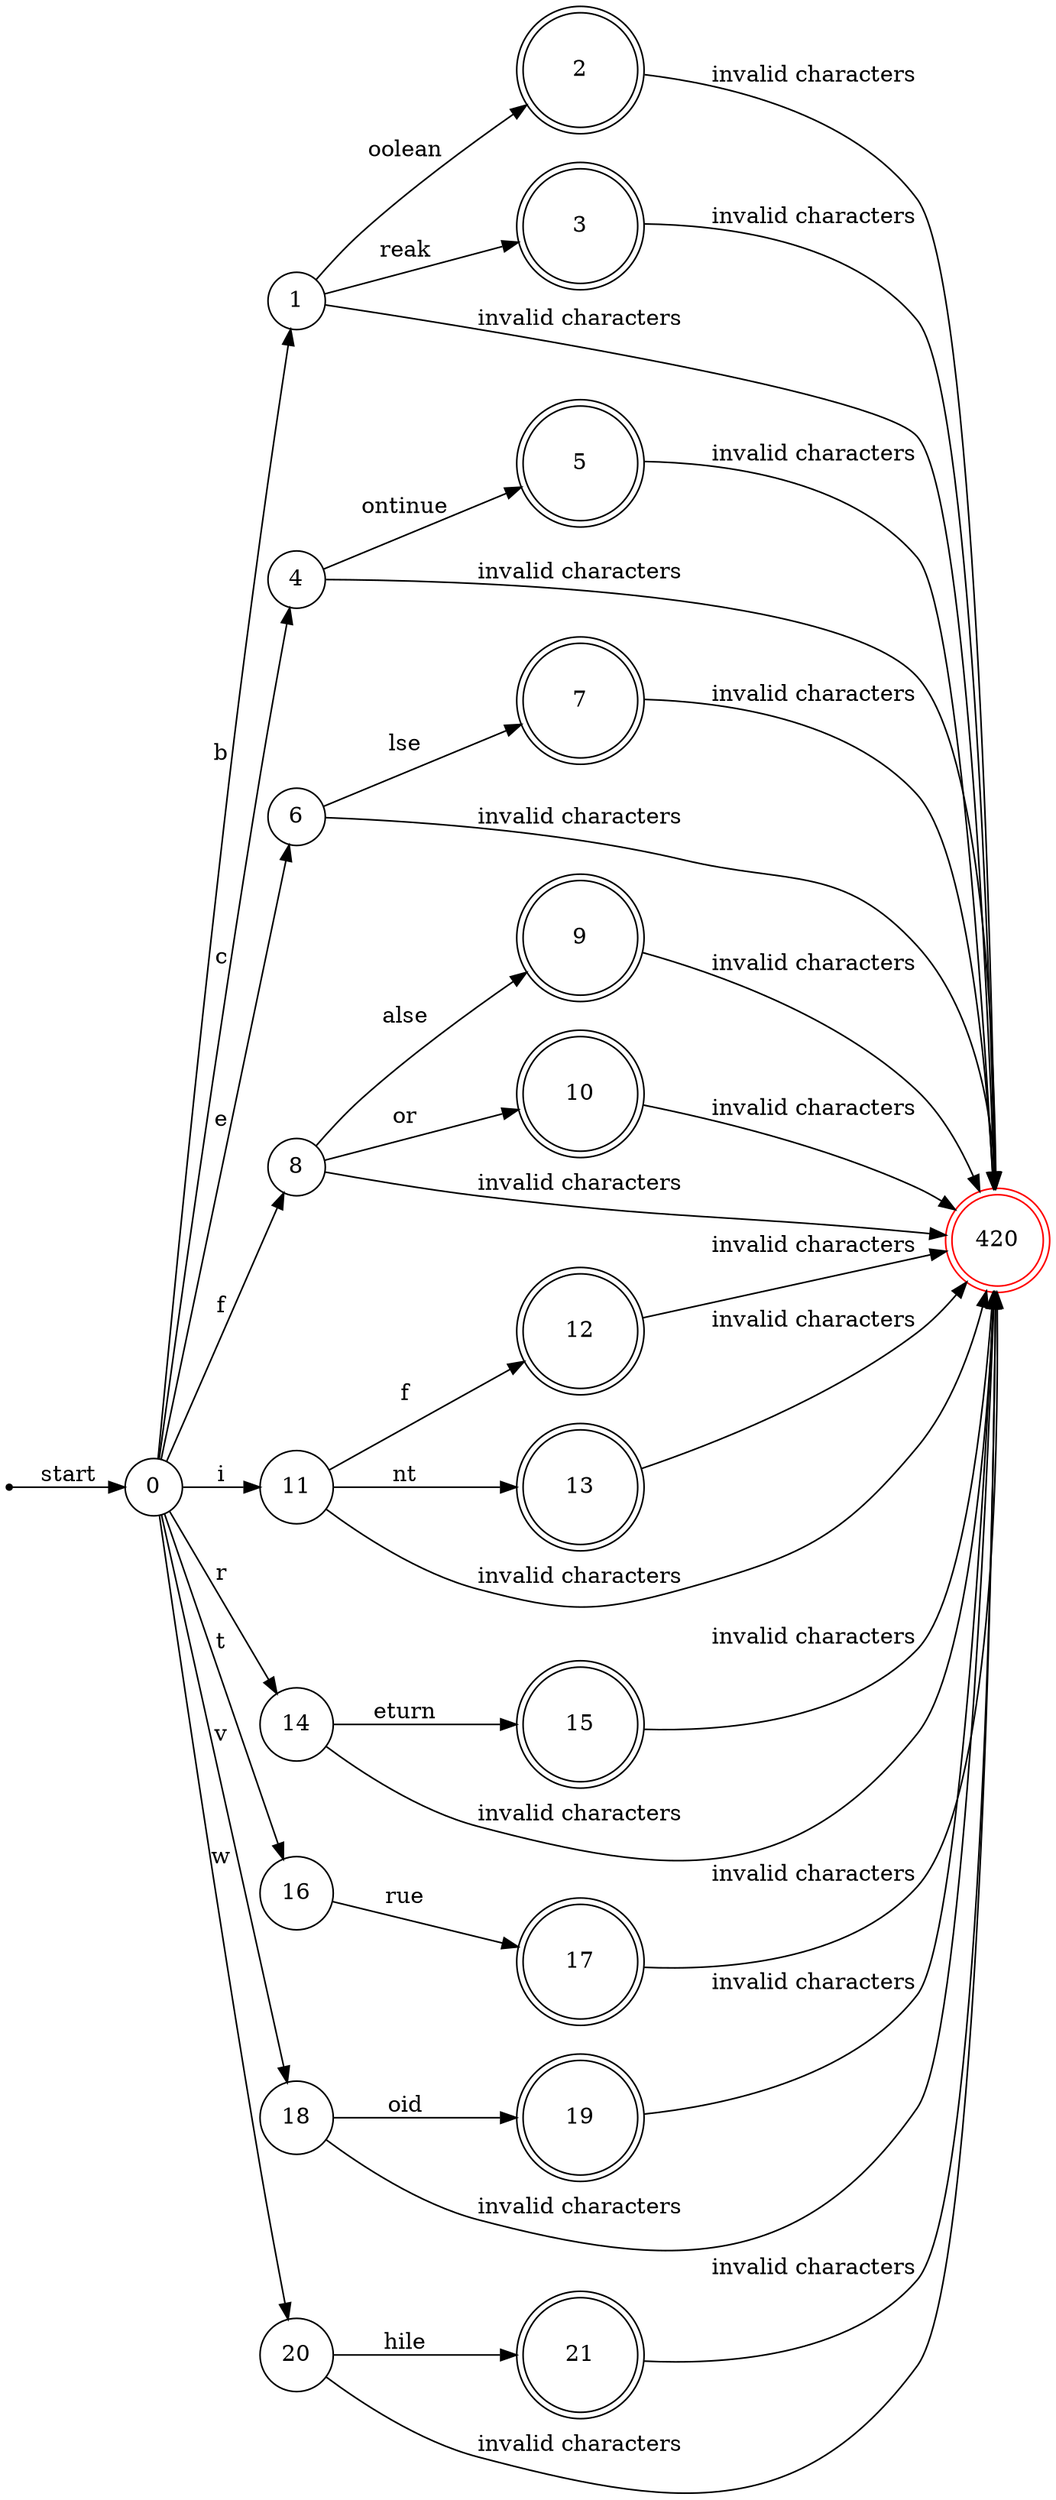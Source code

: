 digraph vc_dfa {
    /* Graph layout: Left to right. */
    rankdir=LR;

    /* States. */
    // Start state.
    node [shape = point]; 
        start;
    node [shape = circle]; 
        state_start [label = "0"];

    // 20 states per block.
    node [shape = circle] {
        state_b [label = "1"];
        state_c [label = "4"];
        state_e [label = "6"];
        state_f [label = "8"];
        state_i [label = "11"];
        state_r [label = "14"];
        state_t [label = "16"];
        state_v [label = "18"];
        state_w [label = "20"];
    }
    
    // Accepting states.
    node [shape = doublecircle] {
        state_boolean [label = "2", width = 1];
        state_break [label = "3", width = 1];
        state_continue [label = "5", width = 1];
        state_else [label = "7", width = 1];
        state_false [label = "9", width = 1];
        state_for [label = "10", width = 1];
        state_if [label = "12", width = 1];
        state_int [label = "13", width = 1];
        state_return [label = "15", width = 1];
        state_true [label = "17", width = 1];
        state_void [label = "19", width = 1];
        state_while [label = "21", width = 1];
    } 

    // Error state.
    node [shape = doublecircle, color = red];
        state_error [label = "420"];

    // Transitions.
    start -> state_start [label = "start"];
    
    // Boolean
    state_start -> state_b [label = "b"];
    state_b -> state_error [label = "invalid characters"];
    state_b -> state_boolean [label = "oolean"];
    state_boolean -> state_error [label = "invalid characters"];

    // Break
    state_b -> state_break [label = "reak"];
    state_break -> state_error [label = "invalid characters"];
    
    // Continue
    state_start -> state_c [label = "c"];
    state_c -> state_error [label = "invalid characters"];
    state_c -> state_continue [label = "ontinue"];
    state_continue -> state_error [label = "invalid characters"];

    // Else
    state_start -> state_e [label = "e"];
    state_e -> state_error [label = "invalid characters"];
    state_e -> state_else [label = "lse"];
    state_else -> state_error [label = "invalid characters"];

    // False
    state_start -> state_f [label = "f"];
    state_f -> state_error [label = "invalid characters"];
    state_f -> state_false [label = "alse"];
    state_false -> state_error [label = "invalid characters"];

    // For
    state_f -> state_for [label = "or"];
    state_for -> state_error [label = "invalid characters"];

    // If
    state_start -> state_i [label = "i"];
    state_i -> state_error [label = "invalid characters"];
    state_i -> state_if [label = "f"];
    state_if -> state_error [label = "invalid characters"];

    // Int
    state_i -> state_int [label = "nt"];
    state_int -> state_error [label = "invalid characters"];

    // Return
    state_start -> state_r [label = "r"];
    state_r -> state_error [label = "invalid characters"];
    state_r -> state_return [label = "eturn"];
    state_return -> state_error [label = "invalid characters"];

    // True
    state_start -> state_t [label = "t"];
    state_t -> state_true [label = "rue"];
    state_true -> state_error [label = "invalid characters"];

    // Void
    state_start -> state_v [label = "v"];
    state_v -> state_error [label = "invalid characters"];
    state_v -> state_void [label = "oid"];
    state_void -> state_error [label = "invalid characters"];

    // While
    state_start -> state_w [label = "w"];
    state_w -> state_error [label = "invalid characters"];
    state_w -> state_while [label = "hile"];
    state_while -> state_error [label = "invalid characters"];
}